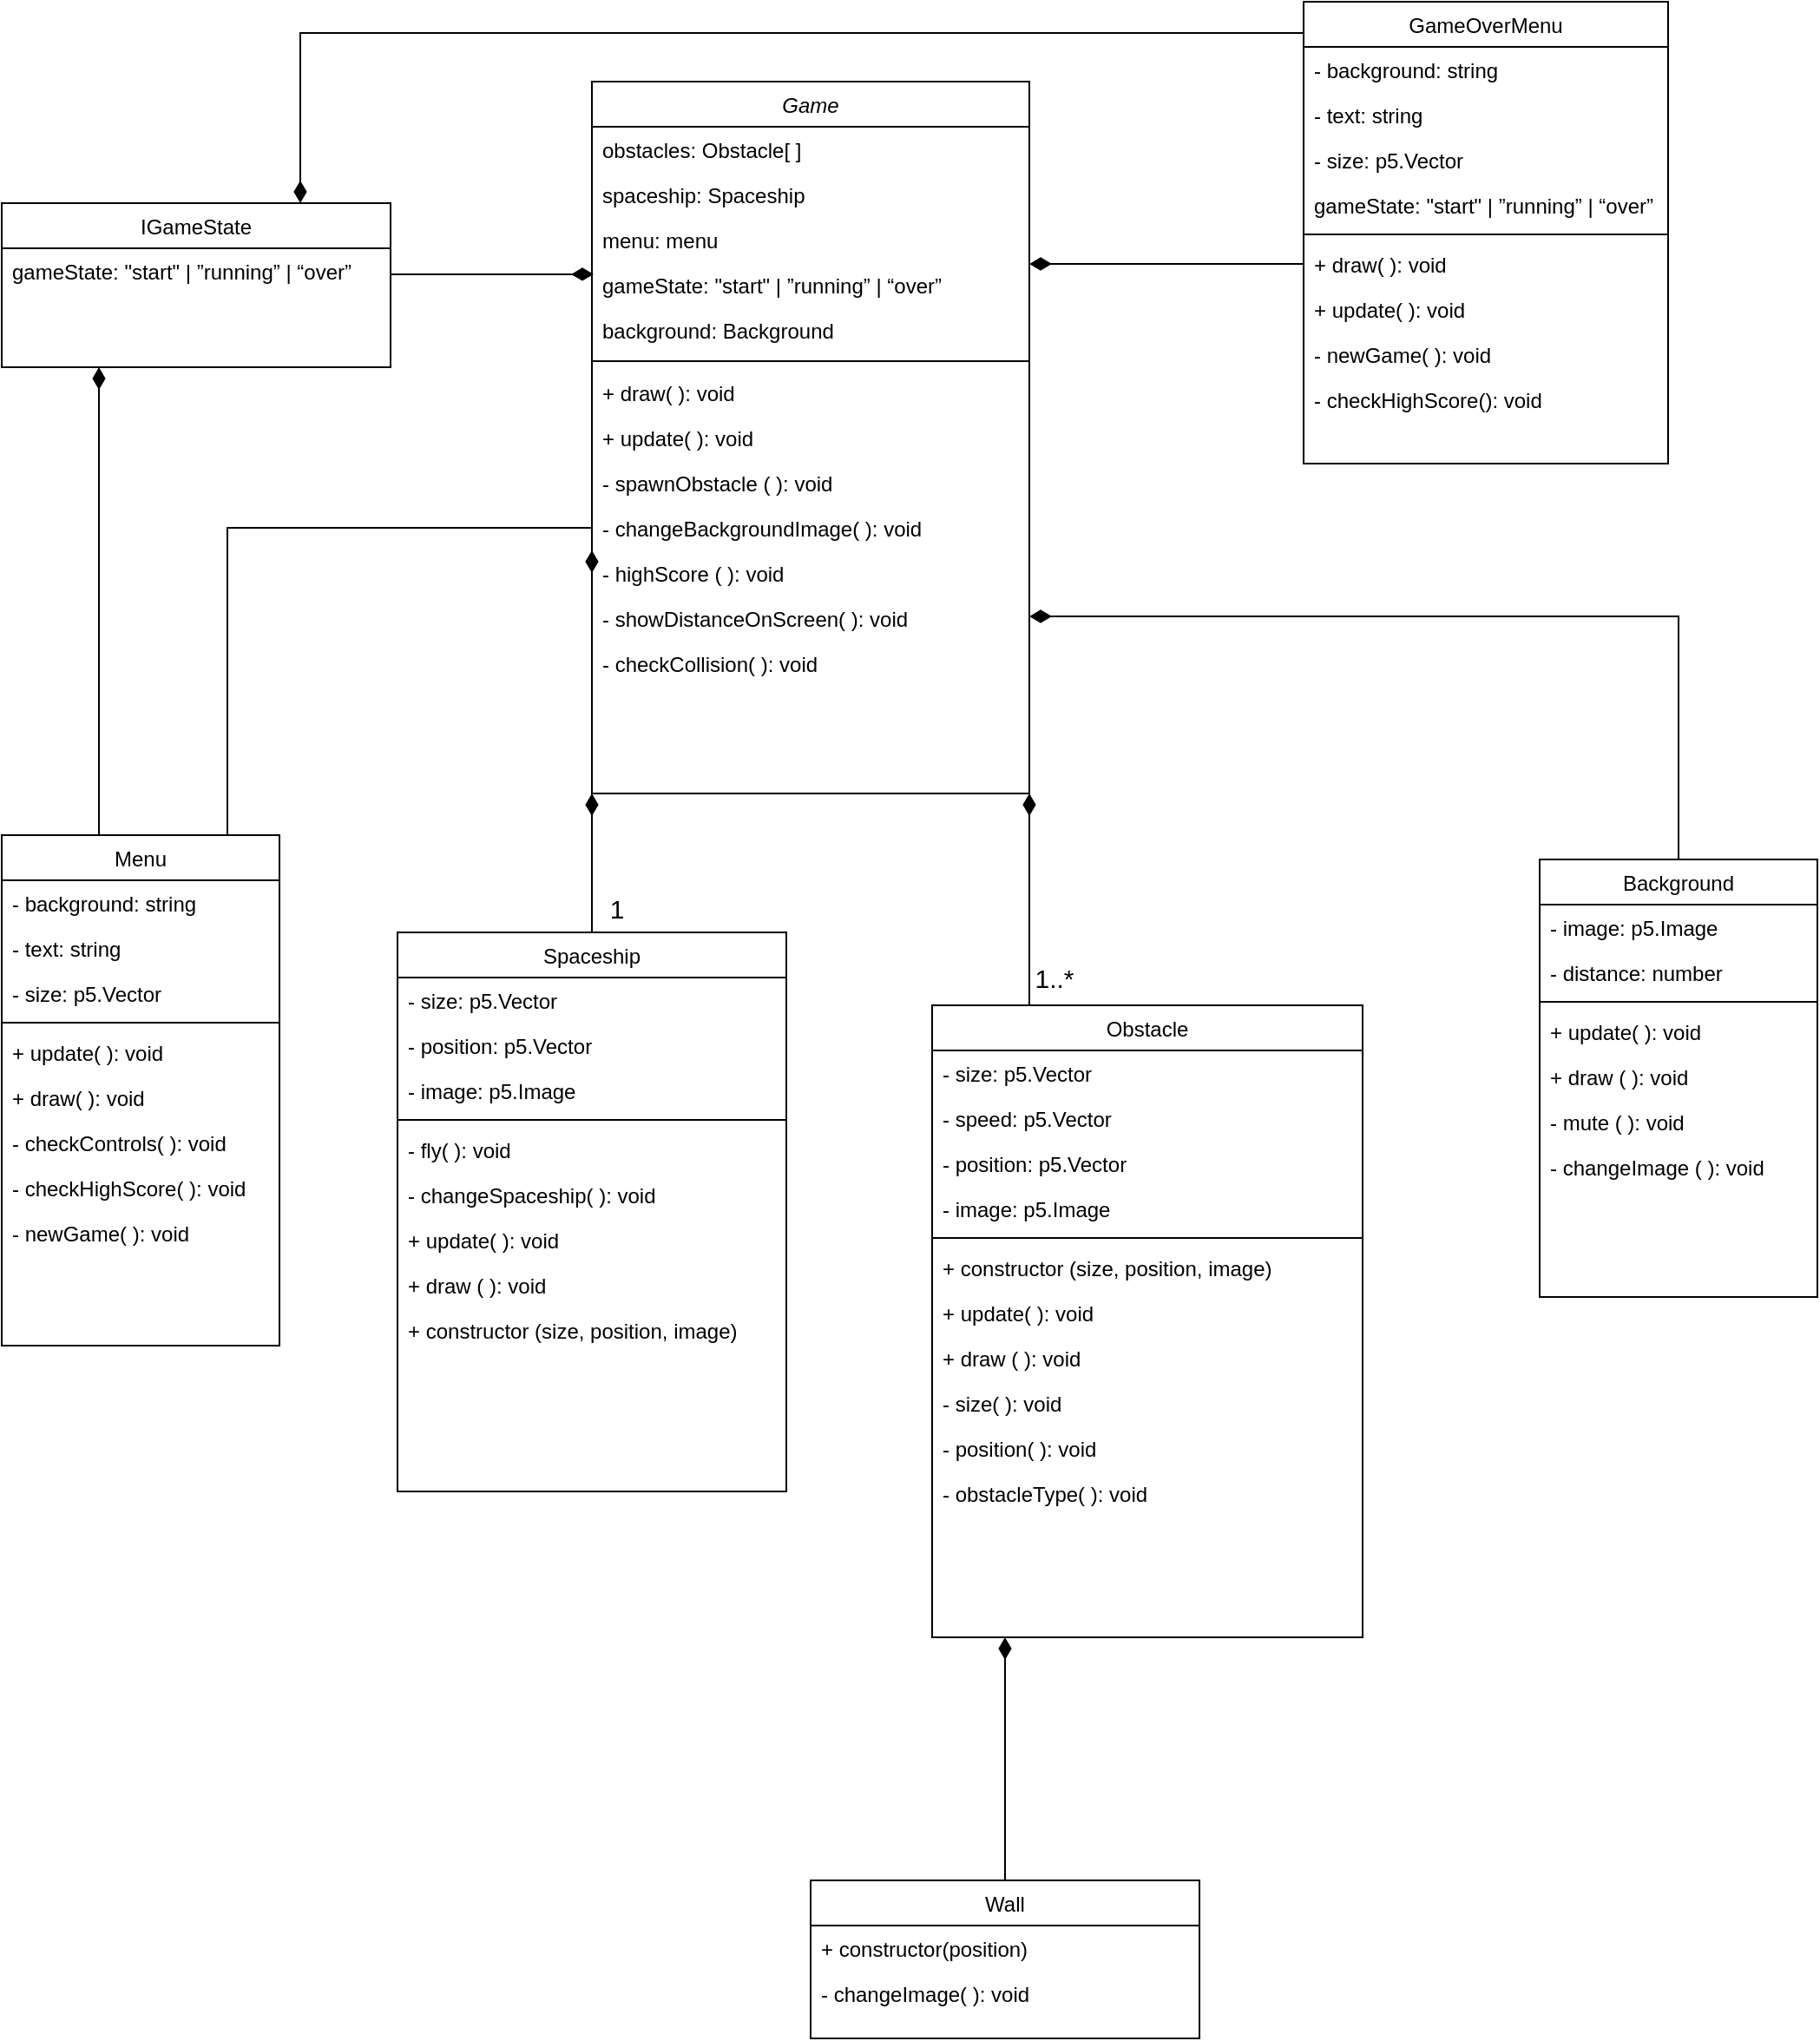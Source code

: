 <mxfile version="16.2.7" type="device"><diagram id="trA0NeqNH8IeuMz93Jt7" name="Page-1"><mxGraphModel dx="946" dy="513" grid="1" gridSize="10" guides="1" tooltips="1" connect="1" arrows="1" fold="1" page="1" pageScale="1" pageWidth="1200" pageHeight="1920" math="0" shadow="0"><root><mxCell id="0"/><mxCell id="1" parent="0"/><mxCell id="238IzV_ubYNiY1K91XeQ-147" value="Game" style="swimlane;fontStyle=2;align=center;verticalAlign=top;childLayout=stackLayout;horizontal=1;startSize=26;horizontalStack=0;resizeParent=1;resizeLast=0;collapsible=1;marginBottom=0;rounded=0;shadow=0;strokeWidth=1;" parent="1" vertex="1"><mxGeometry x="450" y="76" width="252" height="410" as="geometry"><mxRectangle x="230" y="140" width="160" height="26" as="alternateBounds"/></mxGeometry></mxCell><mxCell id="238IzV_ubYNiY1K91XeQ-148" value="obstacles: Obstacle[ ]" style="text;align=left;verticalAlign=top;spacingLeft=4;spacingRight=4;overflow=hidden;rotatable=0;points=[[0,0.5],[1,0.5]];portConstraint=eastwest;" parent="238IzV_ubYNiY1K91XeQ-147" vertex="1"><mxGeometry y="26" width="252" height="26" as="geometry"/></mxCell><mxCell id="238IzV_ubYNiY1K91XeQ-149" value="spaceship: Spaceship" style="text;align=left;verticalAlign=top;spacingLeft=4;spacingRight=4;overflow=hidden;rotatable=0;points=[[0,0.5],[1,0.5]];portConstraint=eastwest;rounded=0;shadow=0;html=0;" parent="238IzV_ubYNiY1K91XeQ-147" vertex="1"><mxGeometry y="52" width="252" height="26" as="geometry"/></mxCell><mxCell id="238IzV_ubYNiY1K91XeQ-150" value="menu: menu" style="text;align=left;verticalAlign=top;spacingLeft=4;spacingRight=4;overflow=hidden;rotatable=0;points=[[0,0.5],[1,0.5]];portConstraint=eastwest;rounded=0;shadow=0;html=0;" parent="238IzV_ubYNiY1K91XeQ-147" vertex="1"><mxGeometry y="78" width="252" height="26" as="geometry"/></mxCell><mxCell id="238IzV_ubYNiY1K91XeQ-151" value="gameState: &quot;start&quot; | ”running” | “over”&#10;&#10;" style="text;align=left;verticalAlign=top;spacingLeft=4;spacingRight=4;overflow=hidden;rotatable=0;points=[[0,0.5],[1,0.5]];portConstraint=eastwest;" parent="238IzV_ubYNiY1K91XeQ-147" vertex="1"><mxGeometry y="104" width="252" height="26" as="geometry"/></mxCell><mxCell id="238IzV_ubYNiY1K91XeQ-245" value="background: Background" style="text;align=left;verticalAlign=top;spacingLeft=4;spacingRight=4;overflow=hidden;rotatable=0;points=[[0,0.5],[1,0.5]];portConstraint=eastwest;" parent="238IzV_ubYNiY1K91XeQ-147" vertex="1"><mxGeometry y="130" width="252" height="26" as="geometry"/></mxCell><mxCell id="238IzV_ubYNiY1K91XeQ-152" value="" style="line;html=1;strokeWidth=1;align=left;verticalAlign=middle;spacingTop=-1;spacingLeft=3;spacingRight=3;rotatable=0;labelPosition=right;points=[];portConstraint=eastwest;" parent="238IzV_ubYNiY1K91XeQ-147" vertex="1"><mxGeometry y="156" width="252" height="10" as="geometry"/></mxCell><mxCell id="238IzV_ubYNiY1K91XeQ-153" value="+ draw( ): void&#10;" style="text;align=left;verticalAlign=top;spacingLeft=4;spacingRight=4;overflow=hidden;rotatable=0;points=[[0,0.5],[1,0.5]];portConstraint=eastwest;" parent="238IzV_ubYNiY1K91XeQ-147" vertex="1"><mxGeometry y="166" width="252" height="26" as="geometry"/></mxCell><mxCell id="238IzV_ubYNiY1K91XeQ-154" value="+ update( ): void" style="text;align=left;verticalAlign=top;spacingLeft=4;spacingRight=4;overflow=hidden;rotatable=0;points=[[0,0.5],[1,0.5]];portConstraint=eastwest;" parent="238IzV_ubYNiY1K91XeQ-147" vertex="1"><mxGeometry y="192" width="252" height="26" as="geometry"/></mxCell><mxCell id="238IzV_ubYNiY1K91XeQ-155" value="- spawnObstacle ( ): void" style="text;align=left;verticalAlign=top;spacingLeft=4;spacingRight=4;overflow=hidden;rotatable=0;points=[[0,0.5],[1,0.5]];portConstraint=eastwest;" parent="238IzV_ubYNiY1K91XeQ-147" vertex="1"><mxGeometry y="218" width="252" height="26" as="geometry"/></mxCell><mxCell id="238IzV_ubYNiY1K91XeQ-156" value="- changeBackgroundImage( ): void&#10;" style="text;align=left;verticalAlign=top;spacingLeft=4;spacingRight=4;overflow=hidden;rotatable=0;points=[[0,0.5],[1,0.5]];portConstraint=eastwest;" parent="238IzV_ubYNiY1K91XeQ-147" vertex="1"><mxGeometry y="244" width="252" height="26" as="geometry"/></mxCell><mxCell id="238IzV_ubYNiY1K91XeQ-157" value="- highScore ( ): void" style="text;align=left;verticalAlign=top;spacingLeft=4;spacingRight=4;overflow=hidden;rotatable=0;points=[[0,0.5],[1,0.5]];portConstraint=eastwest;" parent="238IzV_ubYNiY1K91XeQ-147" vertex="1"><mxGeometry y="270" width="252" height="26" as="geometry"/></mxCell><mxCell id="238IzV_ubYNiY1K91XeQ-158" value="- showDistanceOnScreen( ): void" style="text;align=left;verticalAlign=top;spacingLeft=4;spacingRight=4;overflow=hidden;rotatable=0;points=[[0,0.5],[1,0.5]];portConstraint=eastwest;" parent="238IzV_ubYNiY1K91XeQ-147" vertex="1"><mxGeometry y="296" width="252" height="26" as="geometry"/></mxCell><mxCell id="238IzV_ubYNiY1K91XeQ-159" value="- checkCollision( ): void" style="text;align=left;verticalAlign=top;spacingLeft=4;spacingRight=4;overflow=hidden;rotatable=0;points=[[0,0.5],[1,0.5]];portConstraint=eastwest;" parent="238IzV_ubYNiY1K91XeQ-147" vertex="1"><mxGeometry y="322" width="252" height="26" as="geometry"/></mxCell><mxCell id="238IzV_ubYNiY1K91XeQ-160" style="edgeStyle=orthogonalEdgeStyle;rounded=0;orthogonalLoop=1;jettySize=auto;html=1;entryX=1;entryY=1;entryDx=0;entryDy=0;endArrow=diamondThin;endFill=1;endSize=10;" parent="1" source="238IzV_ubYNiY1K91XeQ-162" target="238IzV_ubYNiY1K91XeQ-147" edge="1"><mxGeometry relative="1" as="geometry"><Array as="points"><mxPoint x="702" y="538"/><mxPoint x="702" y="538"/></Array></mxGeometry></mxCell><mxCell id="238IzV_ubYNiY1K91XeQ-161" value="1..*" style="edgeLabel;html=1;align=center;verticalAlign=middle;resizable=0;points=[];fontSize=15;" parent="238IzV_ubYNiY1K91XeQ-160" vertex="1" connectable="0"><mxGeometry x="0.672" y="-1" relative="1" as="geometry"><mxPoint x="13" y="86" as="offset"/></mxGeometry></mxCell><mxCell id="238IzV_ubYNiY1K91XeQ-162" value="Obstacle" style="swimlane;fontStyle=0;align=center;verticalAlign=top;childLayout=stackLayout;horizontal=1;startSize=26;horizontalStack=0;resizeParent=1;resizeLast=0;collapsible=1;marginBottom=0;rounded=0;shadow=0;strokeWidth=1;" parent="1" vertex="1"><mxGeometry x="646" y="608" width="248" height="364" as="geometry"><mxRectangle x="130" y="380" width="160" height="26" as="alternateBounds"/></mxGeometry></mxCell><mxCell id="238IzV_ubYNiY1K91XeQ-163" value="- size: p5.Vector" style="text;align=left;verticalAlign=top;spacingLeft=4;spacingRight=4;overflow=hidden;rotatable=0;points=[[0,0.5],[1,0.5]];portConstraint=eastwest;" parent="238IzV_ubYNiY1K91XeQ-162" vertex="1"><mxGeometry y="26" width="248" height="26" as="geometry"/></mxCell><mxCell id="238IzV_ubYNiY1K91XeQ-164" value="- speed: p5.Vector" style="text;align=left;verticalAlign=top;spacingLeft=4;spacingRight=4;overflow=hidden;rotatable=0;points=[[0,0.5],[1,0.5]];portConstraint=eastwest;" parent="238IzV_ubYNiY1K91XeQ-162" vertex="1"><mxGeometry y="52" width="248" height="26" as="geometry"/></mxCell><mxCell id="238IzV_ubYNiY1K91XeQ-165" value="- position: p5.Vector" style="text;align=left;verticalAlign=top;spacingLeft=4;spacingRight=4;overflow=hidden;rotatable=0;points=[[0,0.5],[1,0.5]];portConstraint=eastwest;rounded=0;shadow=0;html=0;" parent="238IzV_ubYNiY1K91XeQ-162" vertex="1"><mxGeometry y="78" width="248" height="26" as="geometry"/></mxCell><mxCell id="238IzV_ubYNiY1K91XeQ-166" value="- image: p5.Image" style="text;align=left;verticalAlign=top;spacingLeft=4;spacingRight=4;overflow=hidden;rotatable=0;points=[[0,0.5],[1,0.5]];portConstraint=eastwest;" parent="238IzV_ubYNiY1K91XeQ-162" vertex="1"><mxGeometry y="104" width="248" height="26" as="geometry"/></mxCell><mxCell id="238IzV_ubYNiY1K91XeQ-167" value="" style="line;html=1;strokeWidth=1;align=left;verticalAlign=middle;spacingTop=-1;spacingLeft=3;spacingRight=3;rotatable=0;labelPosition=right;points=[];portConstraint=eastwest;" parent="238IzV_ubYNiY1K91XeQ-162" vertex="1"><mxGeometry y="130" width="248" height="8" as="geometry"/></mxCell><mxCell id="238IzV_ubYNiY1K91XeQ-168" value="+ constructor (size, position, image)" style="text;align=left;verticalAlign=top;spacingLeft=4;spacingRight=4;overflow=hidden;rotatable=0;points=[[0,0.5],[1,0.5]];portConstraint=eastwest;" parent="238IzV_ubYNiY1K91XeQ-162" vertex="1"><mxGeometry y="138" width="248" height="26" as="geometry"/></mxCell><mxCell id="238IzV_ubYNiY1K91XeQ-169" value="+ update( ): void" style="text;align=left;verticalAlign=top;spacingLeft=4;spacingRight=4;overflow=hidden;rotatable=0;points=[[0,0.5],[1,0.5]];portConstraint=eastwest;" parent="238IzV_ubYNiY1K91XeQ-162" vertex="1"><mxGeometry y="164" width="248" height="26" as="geometry"/></mxCell><mxCell id="238IzV_ubYNiY1K91XeQ-170" value="+ draw ( ): void" style="text;align=left;verticalAlign=top;spacingLeft=4;spacingRight=4;overflow=hidden;rotatable=0;points=[[0,0.5],[1,0.5]];portConstraint=eastwest;" parent="238IzV_ubYNiY1K91XeQ-162" vertex="1"><mxGeometry y="190" width="248" height="26" as="geometry"/></mxCell><mxCell id="238IzV_ubYNiY1K91XeQ-171" value="- size( ): void" style="text;align=left;verticalAlign=top;spacingLeft=4;spacingRight=4;overflow=hidden;rotatable=0;points=[[0,0.5],[1,0.5]];portConstraint=eastwest;" parent="238IzV_ubYNiY1K91XeQ-162" vertex="1"><mxGeometry y="216" width="248" height="26" as="geometry"/></mxCell><mxCell id="238IzV_ubYNiY1K91XeQ-172" value="- position( ): void" style="text;align=left;verticalAlign=top;spacingLeft=4;spacingRight=4;overflow=hidden;rotatable=0;points=[[0,0.5],[1,0.5]];portConstraint=eastwest;" parent="238IzV_ubYNiY1K91XeQ-162" vertex="1"><mxGeometry y="242" width="248" height="26" as="geometry"/></mxCell><mxCell id="238IzV_ubYNiY1K91XeQ-173" value="- obstacleType( ): void" style="text;align=left;verticalAlign=top;spacingLeft=4;spacingRight=4;overflow=hidden;rotatable=0;points=[[0,0.5],[1,0.5]];portConstraint=eastwest;" parent="238IzV_ubYNiY1K91XeQ-162" vertex="1"><mxGeometry y="268" width="248" height="26" as="geometry"/></mxCell><mxCell id="238IzV_ubYNiY1K91XeQ-174" value="Background" style="swimlane;fontStyle=0;align=center;verticalAlign=top;childLayout=stackLayout;horizontal=1;startSize=26;horizontalStack=0;resizeParent=1;resizeLast=0;collapsible=1;marginBottom=0;rounded=0;shadow=0;strokeWidth=1;" parent="1" vertex="1"><mxGeometry x="996" y="524" width="160" height="252" as="geometry"><mxRectangle x="340" y="380" width="170" height="26" as="alternateBounds"/></mxGeometry></mxCell><mxCell id="238IzV_ubYNiY1K91XeQ-175" value="- image: p5.Image" style="text;align=left;verticalAlign=top;spacingLeft=4;spacingRight=4;overflow=hidden;rotatable=0;points=[[0,0.5],[1,0.5]];portConstraint=eastwest;" parent="238IzV_ubYNiY1K91XeQ-174" vertex="1"><mxGeometry y="26" width="160" height="26" as="geometry"/></mxCell><mxCell id="238IzV_ubYNiY1K91XeQ-176" value="- distance: number" style="text;align=left;verticalAlign=top;spacingLeft=4;spacingRight=4;overflow=hidden;rotatable=0;points=[[0,0.5],[1,0.5]];portConstraint=eastwest;" parent="238IzV_ubYNiY1K91XeQ-174" vertex="1"><mxGeometry y="52" width="160" height="26" as="geometry"/></mxCell><mxCell id="238IzV_ubYNiY1K91XeQ-177" value="" style="line;html=1;strokeWidth=1;align=left;verticalAlign=middle;spacingTop=-1;spacingLeft=3;spacingRight=3;rotatable=0;labelPosition=right;points=[];portConstraint=eastwest;" parent="238IzV_ubYNiY1K91XeQ-174" vertex="1"><mxGeometry y="78" width="160" height="8" as="geometry"/></mxCell><mxCell id="238IzV_ubYNiY1K91XeQ-178" value="+ update( ): void" style="text;align=left;verticalAlign=top;spacingLeft=4;spacingRight=4;overflow=hidden;rotatable=0;points=[[0,0.5],[1,0.5]];portConstraint=eastwest;" parent="238IzV_ubYNiY1K91XeQ-174" vertex="1"><mxGeometry y="86" width="160" height="26" as="geometry"/></mxCell><mxCell id="238IzV_ubYNiY1K91XeQ-179" value="+ draw ( ): void" style="text;align=left;verticalAlign=top;spacingLeft=4;spacingRight=4;overflow=hidden;rotatable=0;points=[[0,0.5],[1,0.5]];portConstraint=eastwest;" parent="238IzV_ubYNiY1K91XeQ-174" vertex="1"><mxGeometry y="112" width="160" height="26" as="geometry"/></mxCell><mxCell id="238IzV_ubYNiY1K91XeQ-180" value="- mute ( ): void&#10;" style="text;align=left;verticalAlign=top;spacingLeft=4;spacingRight=4;overflow=hidden;rotatable=0;points=[[0,0.5],[1,0.5]];portConstraint=eastwest;" parent="238IzV_ubYNiY1K91XeQ-174" vertex="1"><mxGeometry y="138" width="160" height="26" as="geometry"/></mxCell><mxCell id="238IzV_ubYNiY1K91XeQ-181" value="- changeImage ( ): void" style="text;align=left;verticalAlign=top;spacingLeft=4;spacingRight=4;overflow=hidden;rotatable=0;points=[[0,0.5],[1,0.5]];portConstraint=eastwest;" parent="238IzV_ubYNiY1K91XeQ-174" vertex="1"><mxGeometry y="164" width="160" height="26" as="geometry"/></mxCell><mxCell id="238IzV_ubYNiY1K91XeQ-182" value="" style="endArrow=diamondThin;endSize=10;endFill=1;shadow=0;strokeWidth=1;rounded=0;edgeStyle=elbowEdgeStyle;elbow=vertical;" parent="1" source="238IzV_ubYNiY1K91XeQ-174" target="238IzV_ubYNiY1K91XeQ-147" edge="1"><mxGeometry width="160" relative="1" as="geometry"><mxPoint x="240" y="393" as="sourcePoint"/><mxPoint x="340" y="291" as="targetPoint"/><Array as="points"><mxPoint x="744" y="384"/><mxPoint x="702" y="426"/></Array></mxGeometry></mxCell><mxCell id="238IzV_ubYNiY1K91XeQ-192" value="" style="endArrow=none;shadow=0;strokeWidth=1;rounded=0;endFill=0;edgeStyle=elbowEdgeStyle;elbow=vertical;endSize=10;startArrow=diamondThin;startFill=1;sourcePerimeterSpacing=0;startSize=10;" parent="1" source="238IzV_ubYNiY1K91XeQ-147" target="238IzV_ubYNiY1K91XeQ-240" edge="1"><mxGeometry x="0.5" y="41" relative="1" as="geometry"><mxPoint x="410" y="212" as="sourcePoint"/><mxPoint x="856" y="188" as="targetPoint"/><mxPoint x="-40" y="32" as="offset"/></mxGeometry></mxCell><mxCell id="238IzV_ubYNiY1K91XeQ-193" style="edgeStyle=orthogonalEdgeStyle;rounded=0;orthogonalLoop=1;jettySize=auto;html=1;entryX=0.004;entryY=0.269;entryDx=0;entryDy=0;entryPerimeter=0;endArrow=diamondThin;endFill=1;endSize=10;" parent="1" source="238IzV_ubYNiY1K91XeQ-195" target="238IzV_ubYNiY1K91XeQ-151" edge="1"><mxGeometry relative="1" as="geometry"><Array as="points"><mxPoint x="366" y="187"/><mxPoint x="366" y="187"/></Array></mxGeometry></mxCell><mxCell id="238IzV_ubYNiY1K91XeQ-194" style="edgeStyle=orthogonalEdgeStyle;rounded=0;orthogonalLoop=1;jettySize=auto;html=1;endArrow=none;endFill=0;endSize=10;startArrow=diamondThin;startFill=1;startSize=10;" parent="1" source="238IzV_ubYNiY1K91XeQ-195" target="238IzV_ubYNiY1K91XeQ-234" edge="1"><mxGeometry relative="1" as="geometry"><mxPoint x="856" y="48.098" as="targetPoint"/><Array as="points"><mxPoint x="282" y="48"/></Array></mxGeometry></mxCell><mxCell id="238IzV_ubYNiY1K91XeQ-195" value="IGameState" style="swimlane;fontStyle=0;align=center;verticalAlign=top;childLayout=stackLayout;horizontal=1;startSize=26;horizontalStack=0;resizeParent=1;resizeLast=0;collapsible=1;marginBottom=0;rounded=0;shadow=0;strokeWidth=1;" parent="1" vertex="1"><mxGeometry x="110" y="146" width="224" height="94.5" as="geometry"><mxRectangle x="550" y="140" width="160" height="26" as="alternateBounds"/></mxGeometry></mxCell><mxCell id="238IzV_ubYNiY1K91XeQ-196" value="gameState: &quot;start&quot; | ”running” | “over”&#10;&#10;" style="text;align=left;verticalAlign=top;spacingLeft=4;spacingRight=4;overflow=hidden;rotatable=0;points=[[0,0.5],[1,0.5]];portConstraint=eastwest;" parent="238IzV_ubYNiY1K91XeQ-195" vertex="1"><mxGeometry y="26" width="224" height="26" as="geometry"/></mxCell><mxCell id="238IzV_ubYNiY1K91XeQ-197" style="edgeStyle=orthogonalEdgeStyle;rounded=0;orthogonalLoop=1;jettySize=auto;html=1;entryX=0.25;entryY=1;entryDx=0;entryDy=0;endArrow=diamondThin;endFill=1;endSize=10;" parent="1" source="238IzV_ubYNiY1K91XeQ-199" target="238IzV_ubYNiY1K91XeQ-195" edge="1"><mxGeometry relative="1" as="geometry"><Array as="points"><mxPoint x="166" y="412"/><mxPoint x="166" y="412"/></Array></mxGeometry></mxCell><mxCell id="238IzV_ubYNiY1K91XeQ-198" style="edgeStyle=orthogonalEdgeStyle;rounded=0;orthogonalLoop=1;jettySize=auto;html=1;entryX=0;entryY=0.5;entryDx=0;entryDy=0;endArrow=diamondThin;endFill=1;endSize=10;" parent="1" source="238IzV_ubYNiY1K91XeQ-199" target="238IzV_ubYNiY1K91XeQ-157" edge="1"><mxGeometry relative="1" as="geometry"><Array as="points"><mxPoint x="240" y="333"/></Array></mxGeometry></mxCell><mxCell id="238IzV_ubYNiY1K91XeQ-199" value="Menu" style="swimlane;fontStyle=0;align=center;verticalAlign=top;childLayout=stackLayout;horizontal=1;startSize=26;horizontalStack=0;resizeParent=1;resizeLast=0;collapsible=1;marginBottom=0;rounded=0;shadow=0;strokeWidth=1;" parent="1" vertex="1"><mxGeometry x="110" y="510" width="160" height="294" as="geometry"><mxRectangle x="550" y="140" width="160" height="26" as="alternateBounds"/></mxGeometry></mxCell><mxCell id="238IzV_ubYNiY1K91XeQ-200" value="- background: string" style="text;align=left;verticalAlign=top;spacingLeft=4;spacingRight=4;overflow=hidden;rotatable=0;points=[[0,0.5],[1,0.5]];portConstraint=eastwest;" parent="238IzV_ubYNiY1K91XeQ-199" vertex="1"><mxGeometry y="26" width="160" height="26" as="geometry"/></mxCell><mxCell id="238IzV_ubYNiY1K91XeQ-201" value="- text: string" style="text;align=left;verticalAlign=top;spacingLeft=4;spacingRight=4;overflow=hidden;rotatable=0;points=[[0,0.5],[1,0.5]];portConstraint=eastwest;rounded=0;shadow=0;html=0;" parent="238IzV_ubYNiY1K91XeQ-199" vertex="1"><mxGeometry y="52" width="160" height="26" as="geometry"/></mxCell><mxCell id="238IzV_ubYNiY1K91XeQ-202" value="- size: p5.Vector" style="text;align=left;verticalAlign=top;spacingLeft=4;spacingRight=4;overflow=hidden;rotatable=0;points=[[0,0.5],[1,0.5]];portConstraint=eastwest;rounded=0;shadow=0;html=0;" parent="238IzV_ubYNiY1K91XeQ-199" vertex="1"><mxGeometry y="78" width="160" height="26" as="geometry"/></mxCell><mxCell id="238IzV_ubYNiY1K91XeQ-203" value="" style="line;html=1;strokeWidth=1;align=left;verticalAlign=middle;spacingTop=-1;spacingLeft=3;spacingRight=3;rotatable=0;labelPosition=right;points=[];portConstraint=eastwest;" parent="238IzV_ubYNiY1K91XeQ-199" vertex="1"><mxGeometry y="104" width="160" height="8" as="geometry"/></mxCell><mxCell id="238IzV_ubYNiY1K91XeQ-204" value="+ update( ): void" style="text;align=left;verticalAlign=top;spacingLeft=4;spacingRight=4;overflow=hidden;rotatable=0;points=[[0,0.5],[1,0.5]];portConstraint=eastwest;" parent="238IzV_ubYNiY1K91XeQ-199" vertex="1"><mxGeometry y="112" width="160" height="26" as="geometry"/></mxCell><mxCell id="238IzV_ubYNiY1K91XeQ-205" value="+ draw( ): void" style="text;align=left;verticalAlign=top;spacingLeft=4;spacingRight=4;overflow=hidden;rotatable=0;points=[[0,0.5],[1,0.5]];portConstraint=eastwest;" parent="238IzV_ubYNiY1K91XeQ-199" vertex="1"><mxGeometry y="138" width="160" height="26" as="geometry"/></mxCell><mxCell id="238IzV_ubYNiY1K91XeQ-206" value="- checkControls( ): void" style="text;align=left;verticalAlign=top;spacingLeft=4;spacingRight=4;overflow=hidden;rotatable=0;points=[[0,0.5],[1,0.5]];portConstraint=eastwest;" parent="238IzV_ubYNiY1K91XeQ-199" vertex="1"><mxGeometry y="164" width="160" height="26" as="geometry"/></mxCell><mxCell id="238IzV_ubYNiY1K91XeQ-207" value="- checkHighScore( ): void" style="text;align=left;verticalAlign=top;spacingLeft=4;spacingRight=4;overflow=hidden;rotatable=0;points=[[0,0.5],[1,0.5]];portConstraint=eastwest;" parent="238IzV_ubYNiY1K91XeQ-199" vertex="1"><mxGeometry y="190" width="160" height="26" as="geometry"/></mxCell><mxCell id="238IzV_ubYNiY1K91XeQ-208" value="- newGame( ): void" style="text;align=left;verticalAlign=top;spacingLeft=4;spacingRight=4;overflow=hidden;rotatable=0;points=[[0,0.5],[1,0.5]];portConstraint=eastwest;" parent="238IzV_ubYNiY1K91XeQ-199" vertex="1"><mxGeometry y="216" width="160" height="26" as="geometry"/></mxCell><mxCell id="238IzV_ubYNiY1K91XeQ-209" style="edgeStyle=orthogonalEdgeStyle;rounded=0;orthogonalLoop=1;jettySize=auto;html=1;endArrow=diamondThin;endFill=1;endSize=10;" parent="1" source="238IzV_ubYNiY1K91XeQ-210" edge="1"><mxGeometry relative="1" as="geometry"><mxPoint x="688" y="972" as="targetPoint"/></mxGeometry></mxCell><mxCell id="238IzV_ubYNiY1K91XeQ-210" value="Wall" style="swimlane;fontStyle=0;align=center;verticalAlign=top;childLayout=stackLayout;horizontal=1;startSize=26;horizontalStack=0;resizeParent=1;resizeLast=0;collapsible=1;marginBottom=0;rounded=0;shadow=0;strokeWidth=1;" parent="1" vertex="1"><mxGeometry x="576" y="1112" width="224" height="91" as="geometry"><mxRectangle x="550" y="140" width="160" height="26" as="alternateBounds"/></mxGeometry></mxCell><mxCell id="238IzV_ubYNiY1K91XeQ-211" value="+ constructor(position)&#10;" style="text;align=left;verticalAlign=top;spacingLeft=4;spacingRight=4;overflow=hidden;rotatable=0;points=[[0,0.5],[1,0.5]];portConstraint=eastwest;" parent="238IzV_ubYNiY1K91XeQ-210" vertex="1"><mxGeometry y="26" width="224" height="26" as="geometry"/></mxCell><mxCell id="238IzV_ubYNiY1K91XeQ-212" value="- changeImage( ): void" style="text;align=left;verticalAlign=top;spacingLeft=4;spacingRight=4;overflow=hidden;rotatable=0;points=[[0,0.5],[1,0.5]];portConstraint=eastwest;" parent="238IzV_ubYNiY1K91XeQ-210" vertex="1"><mxGeometry y="52" width="224" height="26" as="geometry"/></mxCell><mxCell id="238IzV_ubYNiY1K91XeQ-213" value="&lt;font style=&quot;font-size: 15px&quot;&gt;1&lt;/font&gt;" style="edgeStyle=orthogonalEdgeStyle;rounded=0;orthogonalLoop=1;jettySize=auto;html=1;endArrow=diamondThin;endFill=1;endSize=10;entryX=0;entryY=1;entryDx=0;entryDy=0;" parent="1" source="238IzV_ubYNiY1K91XeQ-214" target="238IzV_ubYNiY1K91XeQ-147" edge="1"><mxGeometry x="-0.65" y="-14" relative="1" as="geometry"><mxPoint x="450" y="482" as="targetPoint"/><Array as="points"><mxPoint x="450" y="552"/><mxPoint x="450" y="552"/></Array><mxPoint as="offset"/></mxGeometry></mxCell><mxCell id="238IzV_ubYNiY1K91XeQ-214" value="Spaceship" style="swimlane;fontStyle=0;align=center;verticalAlign=top;childLayout=stackLayout;horizontal=1;startSize=26;horizontalStack=0;resizeParent=1;resizeLast=0;collapsible=1;marginBottom=0;rounded=0;shadow=0;strokeWidth=1;" parent="1" vertex="1"><mxGeometry x="338" y="566" width="224" height="322" as="geometry"><mxRectangle x="340" y="380" width="170" height="26" as="alternateBounds"/></mxGeometry></mxCell><mxCell id="238IzV_ubYNiY1K91XeQ-215" value="- size: p5.Vector" style="text;align=left;verticalAlign=top;spacingLeft=4;spacingRight=4;overflow=hidden;rotatable=0;points=[[0,0.5],[1,0.5]];portConstraint=eastwest;" parent="238IzV_ubYNiY1K91XeQ-214" vertex="1"><mxGeometry y="26" width="224" height="26" as="geometry"/></mxCell><mxCell id="238IzV_ubYNiY1K91XeQ-216" value="- position: p5.Vector" style="text;align=left;verticalAlign=top;spacingLeft=4;spacingRight=4;overflow=hidden;rotatable=0;points=[[0,0.5],[1,0.5]];portConstraint=eastwest;" parent="238IzV_ubYNiY1K91XeQ-214" vertex="1"><mxGeometry y="52" width="224" height="26" as="geometry"/></mxCell><mxCell id="238IzV_ubYNiY1K91XeQ-217" value="- image: p5.Image " style="text;align=left;verticalAlign=top;spacingLeft=4;spacingRight=4;overflow=hidden;rotatable=0;points=[[0,0.5],[1,0.5]];portConstraint=eastwest;" parent="238IzV_ubYNiY1K91XeQ-214" vertex="1"><mxGeometry y="78" width="224" height="26" as="geometry"/></mxCell><mxCell id="238IzV_ubYNiY1K91XeQ-218" value="" style="line;html=1;strokeWidth=1;align=left;verticalAlign=middle;spacingTop=-1;spacingLeft=3;spacingRight=3;rotatable=0;labelPosition=right;points=[];portConstraint=eastwest;" parent="238IzV_ubYNiY1K91XeQ-214" vertex="1"><mxGeometry y="104" width="224" height="8" as="geometry"/></mxCell><mxCell id="238IzV_ubYNiY1K91XeQ-219" value="- fly( ): void " style="text;align=left;verticalAlign=top;spacingLeft=4;spacingRight=4;overflow=hidden;rotatable=0;points=[[0,0.5],[1,0.5]];portConstraint=eastwest;" parent="238IzV_ubYNiY1K91XeQ-214" vertex="1"><mxGeometry y="112" width="224" height="26" as="geometry"/></mxCell><mxCell id="238IzV_ubYNiY1K91XeQ-220" value="- changeSpaceship( ): void" style="text;align=left;verticalAlign=top;spacingLeft=4;spacingRight=4;overflow=hidden;rotatable=0;points=[[0,0.5],[1,0.5]];portConstraint=eastwest;" parent="238IzV_ubYNiY1K91XeQ-214" vertex="1"><mxGeometry y="138" width="224" height="26" as="geometry"/></mxCell><mxCell id="238IzV_ubYNiY1K91XeQ-221" value="+ update( ): void" style="text;align=left;verticalAlign=top;spacingLeft=4;spacingRight=4;overflow=hidden;rotatable=0;points=[[0,0.5],[1,0.5]];portConstraint=eastwest;" parent="238IzV_ubYNiY1K91XeQ-214" vertex="1"><mxGeometry y="164" width="224" height="26" as="geometry"/></mxCell><mxCell id="238IzV_ubYNiY1K91XeQ-222" value="+ draw ( ): void" style="text;align=left;verticalAlign=top;spacingLeft=4;spacingRight=4;overflow=hidden;rotatable=0;points=[[0,0.5],[1,0.5]];portConstraint=eastwest;" parent="238IzV_ubYNiY1K91XeQ-214" vertex="1"><mxGeometry y="190" width="224" height="26" as="geometry"/></mxCell><mxCell id="238IzV_ubYNiY1K91XeQ-223" value="+ constructor (size, position, image)" style="text;align=left;verticalAlign=top;spacingLeft=4;spacingRight=4;overflow=hidden;rotatable=0;points=[[0,0.5],[1,0.5]];portConstraint=eastwest;" parent="238IzV_ubYNiY1K91XeQ-214" vertex="1"><mxGeometry y="216" width="224" height="26" as="geometry"/></mxCell><mxCell id="238IzV_ubYNiY1K91XeQ-234" value="GameOverMenu" style="swimlane;fontStyle=0;align=center;verticalAlign=top;childLayout=stackLayout;horizontal=1;startSize=26;horizontalStack=0;resizeParent=1;resizeLast=0;collapsible=1;marginBottom=0;rounded=0;shadow=0;strokeWidth=1;" parent="1" vertex="1"><mxGeometry x="860" y="30" width="210" height="266" as="geometry"><mxRectangle x="550" y="140" width="160" height="26" as="alternateBounds"/></mxGeometry></mxCell><mxCell id="238IzV_ubYNiY1K91XeQ-235" value="- background: string" style="text;align=left;verticalAlign=top;spacingLeft=4;spacingRight=4;overflow=hidden;rotatable=0;points=[[0,0.5],[1,0.5]];portConstraint=eastwest;" parent="238IzV_ubYNiY1K91XeQ-234" vertex="1"><mxGeometry y="26" width="210" height="26" as="geometry"/></mxCell><mxCell id="238IzV_ubYNiY1K91XeQ-236" value="- text: string" style="text;align=left;verticalAlign=top;spacingLeft=4;spacingRight=4;overflow=hidden;rotatable=0;points=[[0,0.5],[1,0.5]];portConstraint=eastwest;rounded=0;shadow=0;html=0;" parent="238IzV_ubYNiY1K91XeQ-234" vertex="1"><mxGeometry y="52" width="210" height="26" as="geometry"/></mxCell><mxCell id="238IzV_ubYNiY1K91XeQ-237" value="- size: p5.Vector" style="text;align=left;verticalAlign=top;spacingLeft=4;spacingRight=4;overflow=hidden;rotatable=0;points=[[0,0.5],[1,0.5]];portConstraint=eastwest;rounded=0;shadow=0;html=0;" parent="238IzV_ubYNiY1K91XeQ-234" vertex="1"><mxGeometry y="78" width="210" height="26" as="geometry"/></mxCell><mxCell id="238IzV_ubYNiY1K91XeQ-238" value="gameState: &quot;start&quot; | ”running” | “over”&#10;&#10;" style="text;align=left;verticalAlign=top;spacingLeft=4;spacingRight=4;overflow=hidden;rotatable=0;points=[[0,0.5],[1,0.5]];portConstraint=eastwest;" parent="238IzV_ubYNiY1K91XeQ-234" vertex="1"><mxGeometry y="104" width="210" height="26" as="geometry"/></mxCell><mxCell id="238IzV_ubYNiY1K91XeQ-239" value="" style="line;html=1;strokeWidth=1;align=left;verticalAlign=middle;spacingTop=-1;spacingLeft=3;spacingRight=3;rotatable=0;labelPosition=right;points=[];portConstraint=eastwest;" parent="238IzV_ubYNiY1K91XeQ-234" vertex="1"><mxGeometry y="130" width="210" height="8" as="geometry"/></mxCell><mxCell id="238IzV_ubYNiY1K91XeQ-240" value="+ draw( ): void" style="text;align=left;verticalAlign=top;spacingLeft=4;spacingRight=4;overflow=hidden;rotatable=0;points=[[0,0.5],[1,0.5]];portConstraint=eastwest;" parent="238IzV_ubYNiY1K91XeQ-234" vertex="1"><mxGeometry y="138" width="210" height="26" as="geometry"/></mxCell><mxCell id="238IzV_ubYNiY1K91XeQ-241" value="+ update( ): void" style="text;align=left;verticalAlign=top;spacingLeft=4;spacingRight=4;overflow=hidden;rotatable=0;points=[[0,0.5],[1,0.5]];portConstraint=eastwest;" parent="238IzV_ubYNiY1K91XeQ-234" vertex="1"><mxGeometry y="164" width="210" height="26" as="geometry"/></mxCell><mxCell id="238IzV_ubYNiY1K91XeQ-242" value="- newGame( ): void" style="text;align=left;verticalAlign=top;spacingLeft=4;spacingRight=4;overflow=hidden;rotatable=0;points=[[0,0.5],[1,0.5]];portConstraint=eastwest;" parent="238IzV_ubYNiY1K91XeQ-234" vertex="1"><mxGeometry y="190" width="210" height="26" as="geometry"/></mxCell><mxCell id="238IzV_ubYNiY1K91XeQ-243" value="- checkHighScore(): void" style="text;align=left;verticalAlign=top;spacingLeft=4;spacingRight=4;overflow=hidden;rotatable=0;points=[[0,0.5],[1,0.5]];portConstraint=eastwest;" parent="238IzV_ubYNiY1K91XeQ-234" vertex="1"><mxGeometry y="216" width="210" height="26" as="geometry"/></mxCell></root></mxGraphModel></diagram></mxfile>